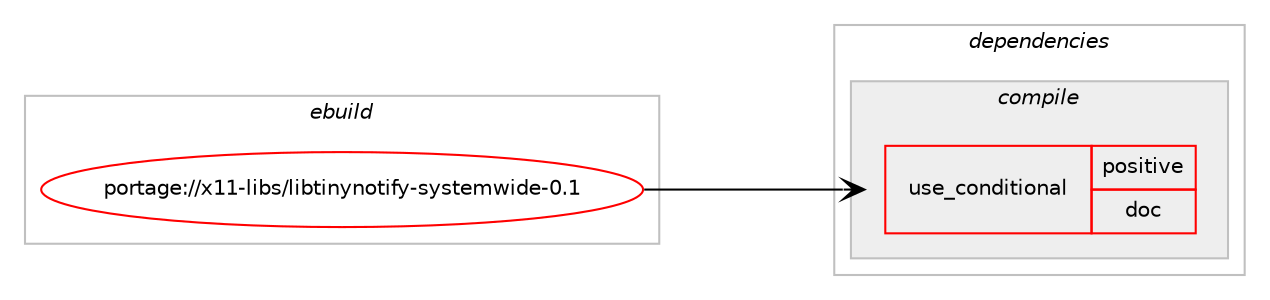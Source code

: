digraph prolog {

# *************
# Graph options
# *************

newrank=true;
concentrate=true;
compound=true;
graph [rankdir=LR,fontname=Helvetica,fontsize=10,ranksep=1.5];#, ranksep=2.5, nodesep=0.2];
edge  [arrowhead=vee];
node  [fontname=Helvetica,fontsize=10];

# **********
# The ebuild
# **********

subgraph cluster_leftcol {
color=gray;
rank=same;
label=<<i>ebuild</i>>;
id [label="portage://x11-libs/libtinynotify-systemwide-0.1", color=red, width=4, href="../x11-libs/libtinynotify-systemwide-0.1.svg"];
}

# ****************
# The dependencies
# ****************

subgraph cluster_midcol {
color=gray;
label=<<i>dependencies</i>>;
subgraph cluster_compile {
fillcolor="#eeeeee";
style=filled;
label=<<i>compile</i>>;
subgraph cond424 {
dependency2778 [label=<<TABLE BORDER="0" CELLBORDER="1" CELLSPACING="0" CELLPADDING="4"><TR><TD ROWSPAN="3" CELLPADDING="10">use_conditional</TD></TR><TR><TD>positive</TD></TR><TR><TD>doc</TD></TR></TABLE>>, shape=none, color=red];
# *** BEGIN UNKNOWN DEPENDENCY TYPE (TODO) ***
# dependency2778 -> package_dependency(portage://x11-libs/libtinynotify-systemwide-0.1,install,no,dev-util,gtk-doc,none,[,,],[],[])
# *** END UNKNOWN DEPENDENCY TYPE (TODO) ***

}
id:e -> dependency2778:w [weight=20,style="solid",arrowhead="vee"];
# *** BEGIN UNKNOWN DEPENDENCY TYPE (TODO) ***
# id -> package_dependency(portage://x11-libs/libtinynotify-systemwide-0.1,install,no,sys-process,procps,none,[,,],[slot(0),equal],[])
# *** END UNKNOWN DEPENDENCY TYPE (TODO) ***

# *** BEGIN UNKNOWN DEPENDENCY TYPE (TODO) ***
# id -> package_dependency(portage://x11-libs/libtinynotify-systemwide-0.1,install,no,virtual,pkgconfig,none,[,,],[],[])
# *** END UNKNOWN DEPENDENCY TYPE (TODO) ***

# *** BEGIN UNKNOWN DEPENDENCY TYPE (TODO) ***
# id -> package_dependency(portage://x11-libs/libtinynotify-systemwide-0.1,install,no,x11-libs,libtinynotify,none,[,,],[slot(0),equal],[])
# *** END UNKNOWN DEPENDENCY TYPE (TODO) ***

}
subgraph cluster_compileandrun {
fillcolor="#eeeeee";
style=filled;
label=<<i>compile and run</i>>;
}
subgraph cluster_run {
fillcolor="#eeeeee";
style=filled;
label=<<i>run</i>>;
# *** BEGIN UNKNOWN DEPENDENCY TYPE (TODO) ***
# id -> package_dependency(portage://x11-libs/libtinynotify-systemwide-0.1,run,no,sys-process,procps,none,[,,],[slot(0),equal],[])
# *** END UNKNOWN DEPENDENCY TYPE (TODO) ***

# *** BEGIN UNKNOWN DEPENDENCY TYPE (TODO) ***
# id -> package_dependency(portage://x11-libs/libtinynotify-systemwide-0.1,run,no,x11-libs,libtinynotify,none,[,,],[slot(0),equal],[])
# *** END UNKNOWN DEPENDENCY TYPE (TODO) ***

}
}

# **************
# The candidates
# **************

subgraph cluster_choices {
rank=same;
color=gray;
label=<<i>candidates</i>>;

}

}
